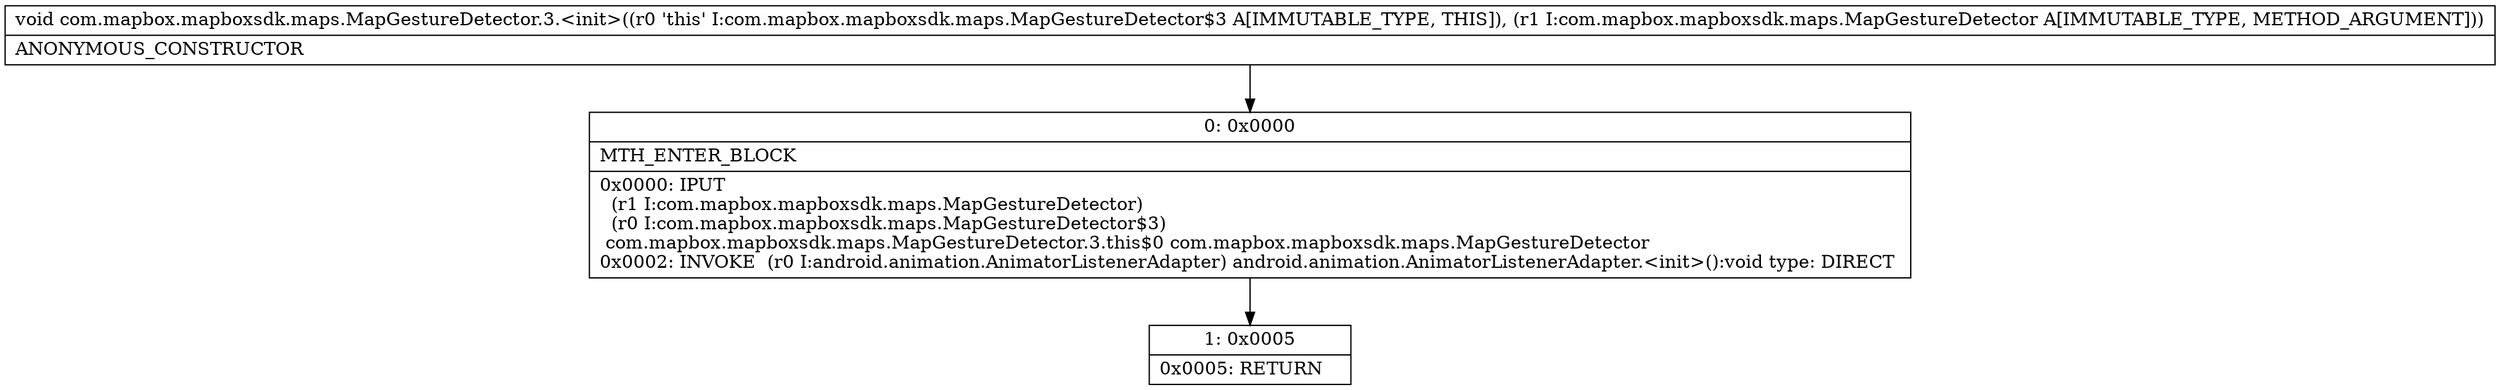 digraph "CFG forcom.mapbox.mapboxsdk.maps.MapGestureDetector.3.\<init\>(Lcom\/mapbox\/mapboxsdk\/maps\/MapGestureDetector;)V" {
Node_0 [shape=record,label="{0\:\ 0x0000|MTH_ENTER_BLOCK\l|0x0000: IPUT  \l  (r1 I:com.mapbox.mapboxsdk.maps.MapGestureDetector)\l  (r0 I:com.mapbox.mapboxsdk.maps.MapGestureDetector$3)\l com.mapbox.mapboxsdk.maps.MapGestureDetector.3.this$0 com.mapbox.mapboxsdk.maps.MapGestureDetector \l0x0002: INVOKE  (r0 I:android.animation.AnimatorListenerAdapter) android.animation.AnimatorListenerAdapter.\<init\>():void type: DIRECT \l}"];
Node_1 [shape=record,label="{1\:\ 0x0005|0x0005: RETURN   \l}"];
MethodNode[shape=record,label="{void com.mapbox.mapboxsdk.maps.MapGestureDetector.3.\<init\>((r0 'this' I:com.mapbox.mapboxsdk.maps.MapGestureDetector$3 A[IMMUTABLE_TYPE, THIS]), (r1 I:com.mapbox.mapboxsdk.maps.MapGestureDetector A[IMMUTABLE_TYPE, METHOD_ARGUMENT]))  | ANONYMOUS_CONSTRUCTOR\l}"];
MethodNode -> Node_0;
Node_0 -> Node_1;
}

